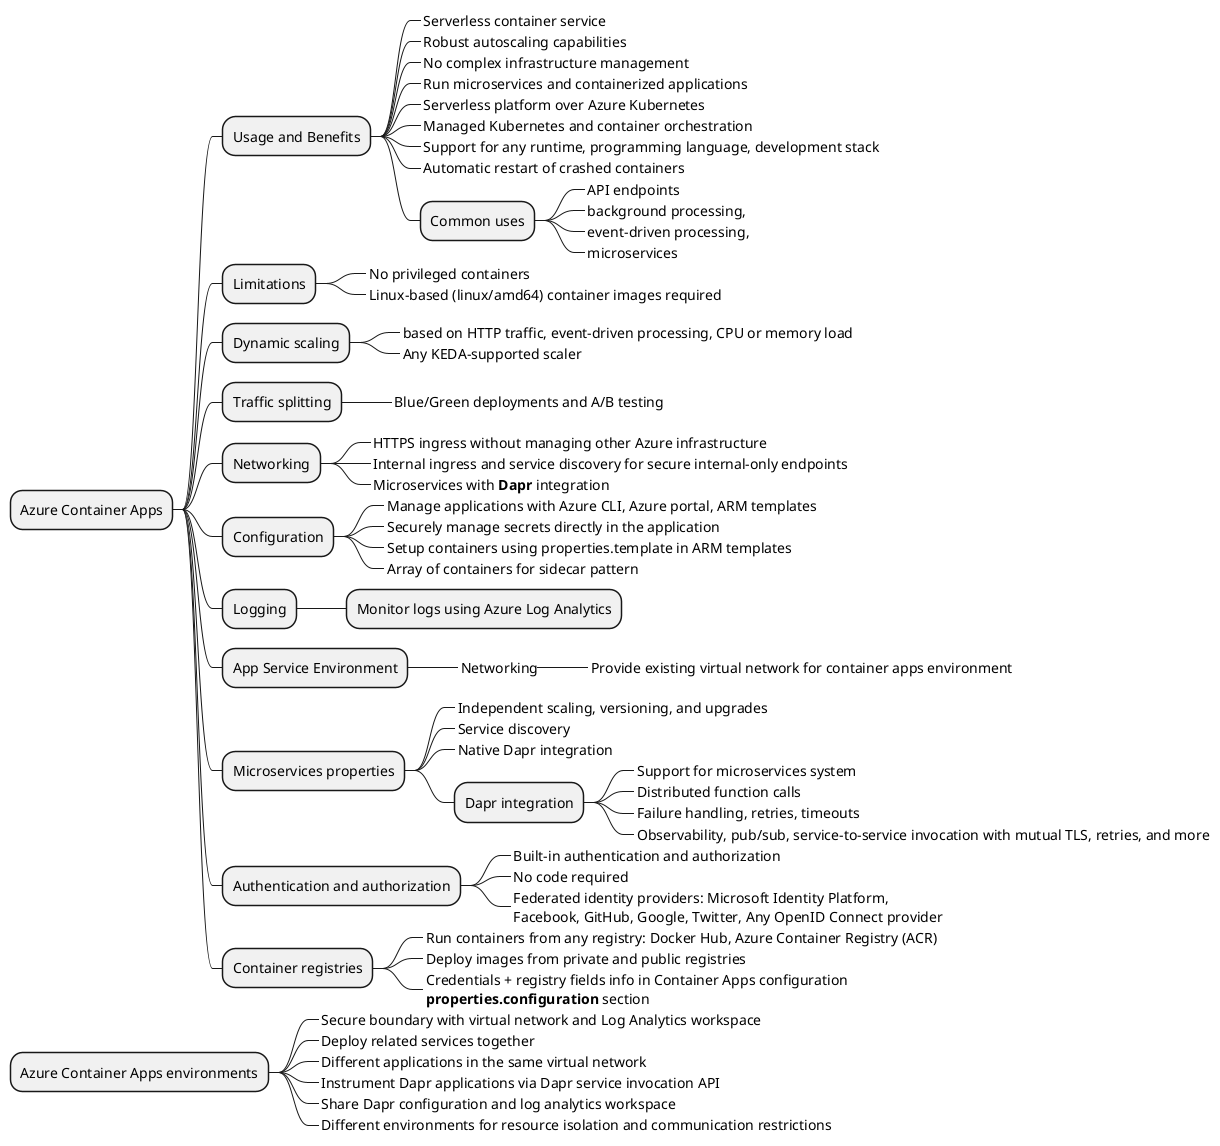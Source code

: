 @startmindmap
skinparam backgroundColor #FFFFFF

* Azure Container Apps
** Usage and Benefits
***_ Serverless container service
***_ Robust autoscaling capabilities
***_ No complex infrastructure management
***_ Run microservices and containerized applications
***_ Serverless platform over Azure Kubernetes
***_ Managed Kubernetes and container orchestration
***_ Support for any runtime, programming language, development stack

***_ Automatic restart of crashed containers

*** Common uses
****_ API endpoints
****_ background processing, 
****_ event-driven processing, 
****_ microservices

** Limitations
***_ No privileged containers
***_ Linux-based (linux/amd64) container images required

** Dynamic scaling
***_ based on HTTP traffic, event-driven processing, CPU or memory load
***_ Any KEDA-supported scaler

** Traffic splitting
***_ Blue/Green deployments and A/B testing

** Networking
***_ HTTPS ingress without managing other Azure infrastructure
***_ Internal ingress and service discovery for secure internal-only endpoints
***_ Microservices with **Dapr** integration

** Configuration
***_ Manage applications with Azure CLI, Azure portal, ARM templates
***_ Securely manage secrets directly in the application
***_ Setup containers using properties.template in ARM templates
***_ Array of containers for sidecar pattern

** Logging
*** Monitor logs using Azure Log Analytics


** App Service Environment
***_ Networking
****_ Provide existing virtual network for container apps environment


** Microservices properties
***_ Independent scaling, versioning, and upgrades
***_ Service discovery
***_ Native Dapr integration
*** Dapr integration
****_ Support for microservices system
****_ Distributed function calls
****_ Failure handling, retries, timeouts
****_ Observability, pub/sub, service-to-service invocation with mutual TLS, retries, and more

** Authentication and authorization
***_ Built-in authentication and authorization
***_ No code required
***_ Federated identity providers: Microsoft Identity Platform,\nFacebook, GitHub, Google, Twitter, Any OpenID Connect provider

** Container registries
***_ Run containers from any registry: Docker Hub, Azure Container Registry (ACR)
***_ Deploy images from private and public registries
***_ Credentials + registry fields info in Container Apps configuration\n**properties.configuration** section

* Azure Container Apps environments
**_ Secure boundary with virtual network and Log Analytics workspace
**_ Deploy related services together
**_ Different applications in the same virtual network
**_ Instrument Dapr applications via Dapr service invocation API
**_ Share Dapr configuration and log analytics workspace
**_ Different environments for resource isolation and communication restrictions


@endmindmap
